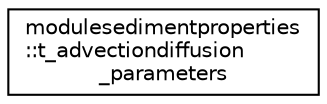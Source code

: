 digraph "Graphical Class Hierarchy"
{
 // LATEX_PDF_SIZE
  edge [fontname="Helvetica",fontsize="10",labelfontname="Helvetica",labelfontsize="10"];
  node [fontname="Helvetica",fontsize="10",shape=record];
  rankdir="LR";
  Node0 [label="modulesedimentproperties\l::t_advectiondiffusion\l_parameters",height=0.2,width=0.4,color="black", fillcolor="white", style="filled",URL="$structmodulesedimentproperties_1_1t__advectiondiffusion__parameters.html",tooltip=" "];
}

